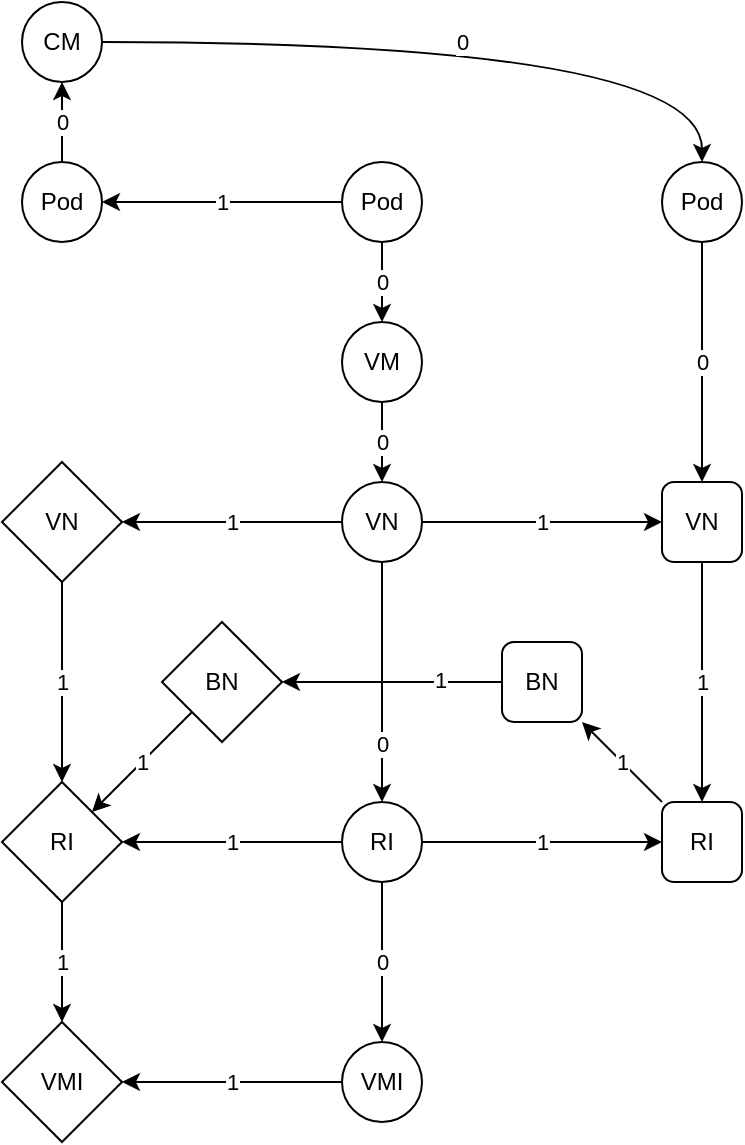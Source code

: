 <mxfile version="14.6.13" type="github">
  <diagram id="tx-6Q2XFGW0bUD6hqFNm" name="Page-1">
    <mxGraphModel dx="2184" dy="854" grid="1" gridSize="10" guides="1" tooltips="1" connect="1" arrows="1" fold="1" page="1" pageScale="1" pageWidth="850" pageHeight="1100" math="0" shadow="0">
      <root>
        <mxCell id="0" />
        <mxCell id="1" parent="0" />
        <mxCell id="bMkNHmtG_OxYwOTIjefc-6" value="0" style="edgeStyle=orthogonalEdgeStyle;rounded=0;orthogonalLoop=1;jettySize=auto;html=1;" edge="1" parent="1" source="bMkNHmtG_OxYwOTIjefc-1" target="bMkNHmtG_OxYwOTIjefc-2">
          <mxGeometry relative="1" as="geometry" />
        </mxCell>
        <mxCell id="bMkNHmtG_OxYwOTIjefc-62" value="1" style="edgeStyle=none;rounded=0;orthogonalLoop=1;jettySize=auto;html=1;exitX=0;exitY=0.5;exitDx=0;exitDy=0;" edge="1" parent="1" source="bMkNHmtG_OxYwOTIjefc-1" target="bMkNHmtG_OxYwOTIjefc-60">
          <mxGeometry relative="1" as="geometry" />
        </mxCell>
        <mxCell id="bMkNHmtG_OxYwOTIjefc-1" value="Pod" style="ellipse;whiteSpace=wrap;html=1;aspect=fixed;" vertex="1" parent="1">
          <mxGeometry x="80" y="80" width="40" height="40" as="geometry" />
        </mxCell>
        <mxCell id="bMkNHmtG_OxYwOTIjefc-7" value="0" style="edgeStyle=orthogonalEdgeStyle;rounded=0;orthogonalLoop=1;jettySize=auto;html=1;" edge="1" parent="1" source="bMkNHmtG_OxYwOTIjefc-2" target="bMkNHmtG_OxYwOTIjefc-3">
          <mxGeometry relative="1" as="geometry" />
        </mxCell>
        <mxCell id="bMkNHmtG_OxYwOTIjefc-2" value="VM" style="ellipse;whiteSpace=wrap;html=1;aspect=fixed;" vertex="1" parent="1">
          <mxGeometry x="80" y="160" width="40" height="40" as="geometry" />
        </mxCell>
        <mxCell id="bMkNHmtG_OxYwOTIjefc-8" value="" style="edgeStyle=orthogonalEdgeStyle;rounded=0;orthogonalLoop=1;jettySize=auto;html=1;" edge="1" parent="1" source="bMkNHmtG_OxYwOTIjefc-3" target="bMkNHmtG_OxYwOTIjefc-4">
          <mxGeometry relative="1" as="geometry" />
        </mxCell>
        <mxCell id="bMkNHmtG_OxYwOTIjefc-73" value="0" style="edgeLabel;html=1;align=center;verticalAlign=middle;resizable=0;points=[];" vertex="1" connectable="0" parent="bMkNHmtG_OxYwOTIjefc-8">
          <mxGeometry x="0.517" relative="1" as="geometry">
            <mxPoint as="offset" />
          </mxGeometry>
        </mxCell>
        <mxCell id="bMkNHmtG_OxYwOTIjefc-17" value="1" style="edgeStyle=none;rounded=0;orthogonalLoop=1;jettySize=auto;html=1;exitX=1;exitY=0.5;exitDx=0;exitDy=0;entryX=0;entryY=0.5;entryDx=0;entryDy=0;" edge="1" parent="1" source="bMkNHmtG_OxYwOTIjefc-3" target="bMkNHmtG_OxYwOTIjefc-15">
          <mxGeometry relative="1" as="geometry" />
        </mxCell>
        <mxCell id="bMkNHmtG_OxYwOTIjefc-36" value="1" style="edgeStyle=none;rounded=0;orthogonalLoop=1;jettySize=auto;html=1;exitX=0;exitY=0.5;exitDx=0;exitDy=0;entryX=1;entryY=0.5;entryDx=0;entryDy=0;" edge="1" parent="1" source="bMkNHmtG_OxYwOTIjefc-3" target="bMkNHmtG_OxYwOTIjefc-34">
          <mxGeometry relative="1" as="geometry" />
        </mxCell>
        <mxCell id="bMkNHmtG_OxYwOTIjefc-3" value="VN" style="ellipse;whiteSpace=wrap;html=1;aspect=fixed;" vertex="1" parent="1">
          <mxGeometry x="80" y="240" width="40" height="40" as="geometry" />
        </mxCell>
        <mxCell id="bMkNHmtG_OxYwOTIjefc-18" value="1" style="edgeStyle=none;rounded=0;orthogonalLoop=1;jettySize=auto;html=1;exitX=1;exitY=0.5;exitDx=0;exitDy=0;entryX=0;entryY=0.5;entryDx=0;entryDy=0;" edge="1" parent="1" source="bMkNHmtG_OxYwOTIjefc-4" target="bMkNHmtG_OxYwOTIjefc-16">
          <mxGeometry relative="1" as="geometry" />
        </mxCell>
        <mxCell id="bMkNHmtG_OxYwOTIjefc-37" value="1" style="edgeStyle=none;rounded=0;orthogonalLoop=1;jettySize=auto;html=1;exitX=0;exitY=0.5;exitDx=0;exitDy=0;entryX=1;entryY=0.5;entryDx=0;entryDy=0;" edge="1" parent="1" source="bMkNHmtG_OxYwOTIjefc-4" target="bMkNHmtG_OxYwOTIjefc-35">
          <mxGeometry relative="1" as="geometry" />
        </mxCell>
        <mxCell id="bMkNHmtG_OxYwOTIjefc-41" value="0" style="edgeStyle=none;rounded=0;orthogonalLoop=1;jettySize=auto;html=1;entryX=0.5;entryY=0;entryDx=0;entryDy=0;" edge="1" parent="1" source="bMkNHmtG_OxYwOTIjefc-4" target="bMkNHmtG_OxYwOTIjefc-5">
          <mxGeometry relative="1" as="geometry" />
        </mxCell>
        <mxCell id="bMkNHmtG_OxYwOTIjefc-4" value="RI" style="ellipse;whiteSpace=wrap;html=1;aspect=fixed;" vertex="1" parent="1">
          <mxGeometry x="80" y="400" width="40" height="40" as="geometry" />
        </mxCell>
        <mxCell id="bMkNHmtG_OxYwOTIjefc-45" value="1" style="edgeStyle=none;rounded=0;orthogonalLoop=1;jettySize=auto;html=1;" edge="1" parent="1" source="bMkNHmtG_OxYwOTIjefc-5" target="bMkNHmtG_OxYwOTIjefc-38">
          <mxGeometry relative="1" as="geometry" />
        </mxCell>
        <mxCell id="bMkNHmtG_OxYwOTIjefc-5" value="VMI" style="ellipse;whiteSpace=wrap;html=1;aspect=fixed;" vertex="1" parent="1">
          <mxGeometry x="80" y="520" width="40" height="40" as="geometry" />
        </mxCell>
        <mxCell id="bMkNHmtG_OxYwOTIjefc-49" value="1" style="edgeStyle=none;rounded=0;orthogonalLoop=1;jettySize=auto;html=1;" edge="1" parent="1" source="bMkNHmtG_OxYwOTIjefc-15" target="bMkNHmtG_OxYwOTIjefc-16">
          <mxGeometry relative="1" as="geometry" />
        </mxCell>
        <mxCell id="bMkNHmtG_OxYwOTIjefc-15" value="VN" style="rounded=1;whiteSpace=wrap;html=1;" vertex="1" parent="1">
          <mxGeometry x="240" y="240" width="40" height="40" as="geometry" />
        </mxCell>
        <mxCell id="bMkNHmtG_OxYwOTIjefc-55" value="1" style="edgeStyle=none;rounded=0;orthogonalLoop=1;jettySize=auto;html=1;exitX=0;exitY=0;exitDx=0;exitDy=0;entryX=1;entryY=1;entryDx=0;entryDy=0;" edge="1" parent="1" source="bMkNHmtG_OxYwOTIjefc-16" target="bMkNHmtG_OxYwOTIjefc-51">
          <mxGeometry relative="1" as="geometry" />
        </mxCell>
        <mxCell id="bMkNHmtG_OxYwOTIjefc-16" value="RI" style="rounded=1;whiteSpace=wrap;html=1;" vertex="1" parent="1">
          <mxGeometry x="240" y="400" width="40" height="40" as="geometry" />
        </mxCell>
        <mxCell id="bMkNHmtG_OxYwOTIjefc-47" value="1" style="edgeStyle=none;rounded=0;orthogonalLoop=1;jettySize=auto;html=1;exitX=0.5;exitY=1;exitDx=0;exitDy=0;entryX=0.5;entryY=0;entryDx=0;entryDy=0;" edge="1" parent="1" source="bMkNHmtG_OxYwOTIjefc-34" target="bMkNHmtG_OxYwOTIjefc-35">
          <mxGeometry relative="1" as="geometry" />
        </mxCell>
        <mxCell id="bMkNHmtG_OxYwOTIjefc-34" value="VN" style="rhombus;whiteSpace=wrap;html=1;" vertex="1" parent="1">
          <mxGeometry x="-90" y="230" width="60" height="60" as="geometry" />
        </mxCell>
        <mxCell id="bMkNHmtG_OxYwOTIjefc-48" value="1" style="edgeStyle=none;rounded=0;orthogonalLoop=1;jettySize=auto;html=1;exitX=0.5;exitY=1;exitDx=0;exitDy=0;entryX=0.5;entryY=0;entryDx=0;entryDy=0;" edge="1" parent="1" source="bMkNHmtG_OxYwOTIjefc-35" target="bMkNHmtG_OxYwOTIjefc-38">
          <mxGeometry relative="1" as="geometry" />
        </mxCell>
        <mxCell id="bMkNHmtG_OxYwOTIjefc-54" value="1" style="edgeStyle=none;rounded=0;orthogonalLoop=1;jettySize=auto;html=1;exitX=0;exitY=1;exitDx=0;exitDy=0;entryX=1;entryY=0;entryDx=0;entryDy=0;" edge="1" parent="1" source="bMkNHmtG_OxYwOTIjefc-50" target="bMkNHmtG_OxYwOTIjefc-35">
          <mxGeometry relative="1" as="geometry">
            <mxPoint x="30" y="390" as="targetPoint" />
          </mxGeometry>
        </mxCell>
        <mxCell id="bMkNHmtG_OxYwOTIjefc-35" value="RI" style="rhombus;whiteSpace=wrap;html=1;" vertex="1" parent="1">
          <mxGeometry x="-90" y="390" width="60" height="60" as="geometry" />
        </mxCell>
        <mxCell id="bMkNHmtG_OxYwOTIjefc-38" value="VMI" style="rhombus;whiteSpace=wrap;html=1;" vertex="1" parent="1">
          <mxGeometry x="-90" y="510" width="60" height="60" as="geometry" />
        </mxCell>
        <mxCell id="bMkNHmtG_OxYwOTIjefc-42" style="edgeStyle=none;rounded=0;orthogonalLoop=1;jettySize=auto;html=1;entryX=0.5;entryY=0;entryDx=0;entryDy=0;" edge="1" parent="1" source="bMkNHmtG_OxYwOTIjefc-16" target="bMkNHmtG_OxYwOTIjefc-16">
          <mxGeometry relative="1" as="geometry" />
        </mxCell>
        <mxCell id="bMkNHmtG_OxYwOTIjefc-56" style="edgeStyle=none;rounded=0;orthogonalLoop=1;jettySize=auto;html=1;exitX=0;exitY=0.5;exitDx=0;exitDy=0;entryX=1;entryY=0.5;entryDx=0;entryDy=0;" edge="1" parent="1" source="bMkNHmtG_OxYwOTIjefc-51" target="bMkNHmtG_OxYwOTIjefc-50">
          <mxGeometry relative="1" as="geometry">
            <mxPoint x="170" y="300" as="targetPoint" />
            <Array as="points" />
          </mxGeometry>
        </mxCell>
        <mxCell id="bMkNHmtG_OxYwOTIjefc-74" value="1" style="edgeLabel;html=1;align=center;verticalAlign=middle;resizable=0;points=[];" vertex="1" connectable="0" parent="bMkNHmtG_OxYwOTIjefc-56">
          <mxGeometry x="-0.436" y="-1" relative="1" as="geometry">
            <mxPoint as="offset" />
          </mxGeometry>
        </mxCell>
        <mxCell id="bMkNHmtG_OxYwOTIjefc-50" value="BN" style="rhombus;whiteSpace=wrap;html=1;" vertex="1" parent="1">
          <mxGeometry x="-10" y="310" width="60" height="60" as="geometry" />
        </mxCell>
        <mxCell id="bMkNHmtG_OxYwOTIjefc-51" value="BN" style="rounded=1;whiteSpace=wrap;html=1;" vertex="1" parent="1">
          <mxGeometry x="160" y="320" width="40" height="40" as="geometry" />
        </mxCell>
        <mxCell id="bMkNHmtG_OxYwOTIjefc-64" value="0" style="edgeStyle=orthogonalEdgeStyle;curved=1;rounded=0;orthogonalLoop=1;jettySize=auto;html=1;exitX=0.5;exitY=1;exitDx=0;exitDy=0;" edge="1" parent="1" source="bMkNHmtG_OxYwOTIjefc-59" target="bMkNHmtG_OxYwOTIjefc-15">
          <mxGeometry relative="1" as="geometry" />
        </mxCell>
        <mxCell id="bMkNHmtG_OxYwOTIjefc-59" value="Pod" style="ellipse;whiteSpace=wrap;html=1;aspect=fixed;" vertex="1" parent="1">
          <mxGeometry x="240" y="80" width="40" height="40" as="geometry" />
        </mxCell>
        <mxCell id="bMkNHmtG_OxYwOTIjefc-66" value="0" style="edgeStyle=orthogonalEdgeStyle;curved=1;rounded=0;orthogonalLoop=1;jettySize=auto;html=1;exitX=0.5;exitY=0;exitDx=0;exitDy=0;entryX=0.5;entryY=1;entryDx=0;entryDy=0;" edge="1" parent="1" source="bMkNHmtG_OxYwOTIjefc-60" target="bMkNHmtG_OxYwOTIjefc-65">
          <mxGeometry relative="1" as="geometry" />
        </mxCell>
        <mxCell id="bMkNHmtG_OxYwOTIjefc-60" value="Pod" style="ellipse;whiteSpace=wrap;html=1;aspect=fixed;" vertex="1" parent="1">
          <mxGeometry x="-80" y="80" width="40" height="40" as="geometry" />
        </mxCell>
        <mxCell id="bMkNHmtG_OxYwOTIjefc-67" value="0" style="edgeStyle=orthogonalEdgeStyle;curved=1;rounded=0;orthogonalLoop=1;jettySize=auto;html=1;exitX=1;exitY=0.5;exitDx=0;exitDy=0;entryX=0.5;entryY=0;entryDx=0;entryDy=0;" edge="1" parent="1" source="bMkNHmtG_OxYwOTIjefc-65" target="bMkNHmtG_OxYwOTIjefc-59">
          <mxGeometry relative="1" as="geometry" />
        </mxCell>
        <mxCell id="bMkNHmtG_OxYwOTIjefc-65" value="CM" style="ellipse;whiteSpace=wrap;html=1;aspect=fixed;" vertex="1" parent="1">
          <mxGeometry x="-80" width="40" height="40" as="geometry" />
        </mxCell>
      </root>
    </mxGraphModel>
  </diagram>
</mxfile>
